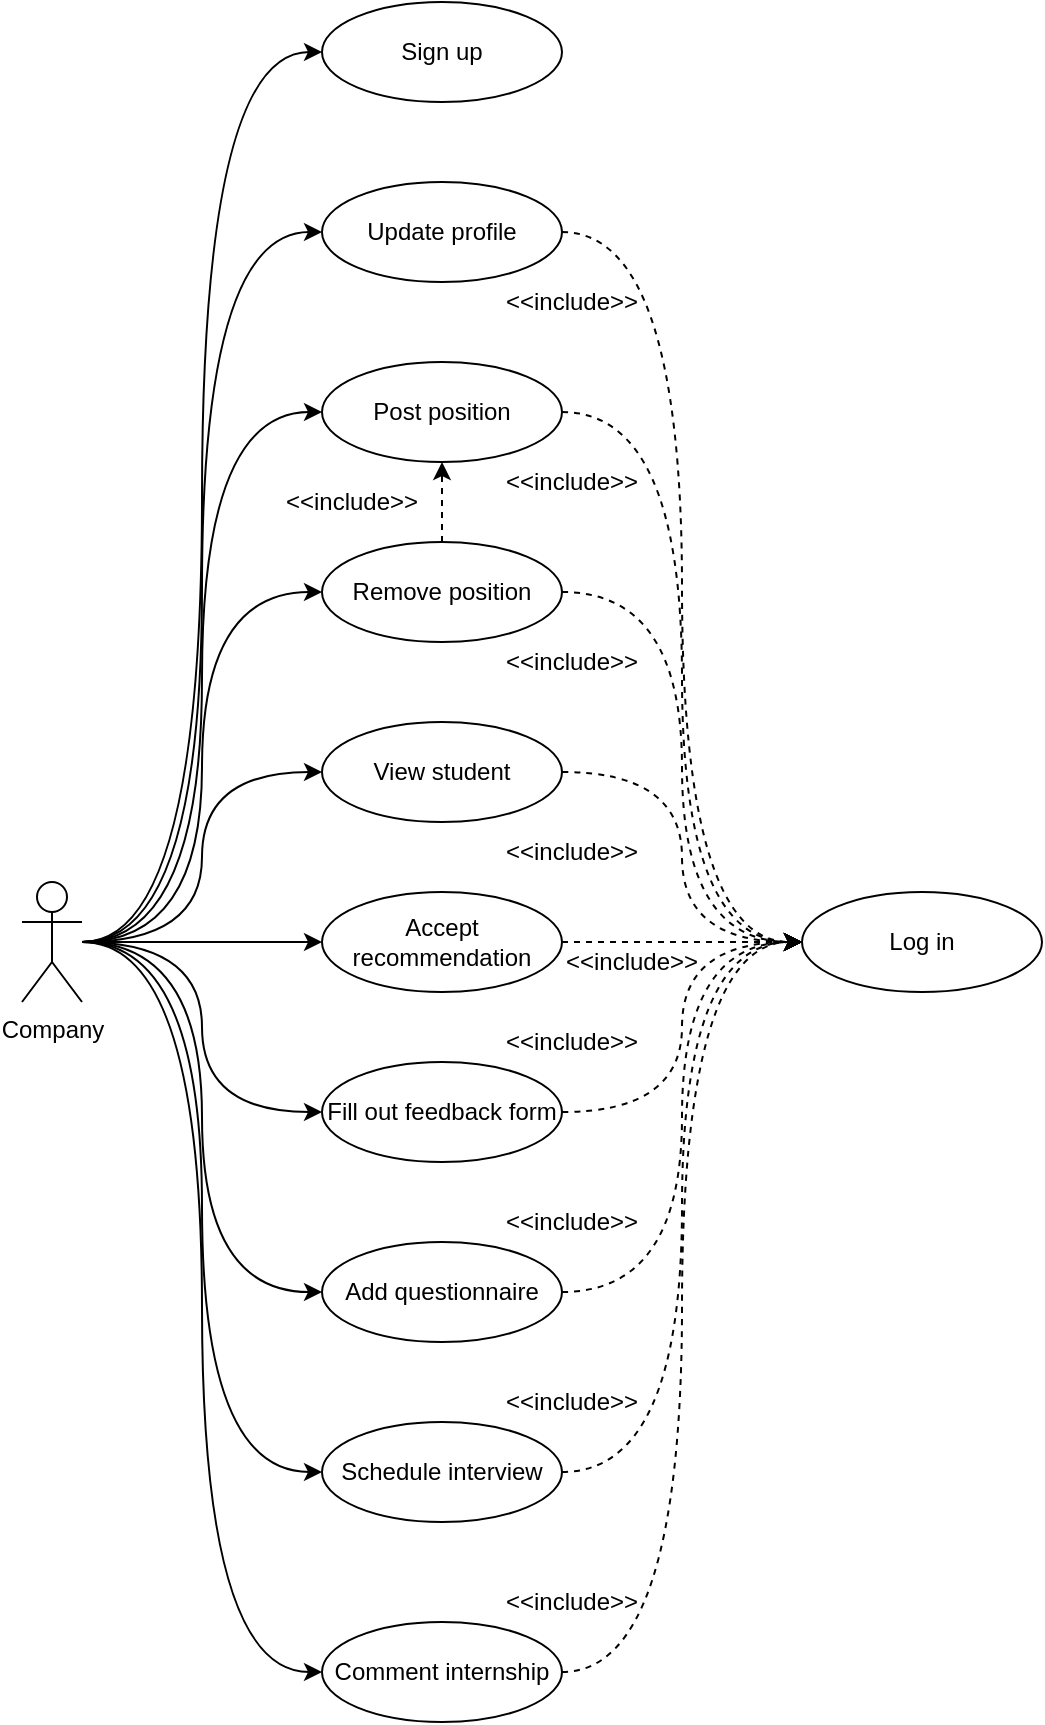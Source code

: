 <mxfile version="26.0.3">
  <diagram name="Pagina-1" id="QyA-JPPDzEuN8d7TUr_x">
    <mxGraphModel grid="1" page="1" gridSize="10" guides="1" tooltips="1" connect="1" arrows="1" fold="1" pageScale="1" pageWidth="827" pageHeight="1169" math="0" shadow="0">
      <root>
        <mxCell id="0" />
        <mxCell id="1" parent="0" />
        <mxCell id="A38CqItTarlfalcf84Hj-1" style="edgeStyle=orthogonalEdgeStyle;rounded=0;orthogonalLoop=1;jettySize=auto;html=1;entryX=0;entryY=0.5;entryDx=0;entryDy=0;curved=1;" edge="1" parent="1" source="A38CqItTarlfalcf84Hj-12" target="A38CqItTarlfalcf84Hj-16">
          <mxGeometry relative="1" as="geometry" />
        </mxCell>
        <mxCell id="A38CqItTarlfalcf84Hj-2" style="edgeStyle=orthogonalEdgeStyle;rounded=0;orthogonalLoop=1;jettySize=auto;html=1;entryX=0;entryY=0.5;entryDx=0;entryDy=0;curved=1;" edge="1" parent="1" source="A38CqItTarlfalcf84Hj-12" target="A38CqItTarlfalcf84Hj-14">
          <mxGeometry relative="1" as="geometry" />
        </mxCell>
        <mxCell id="A38CqItTarlfalcf84Hj-3" style="edgeStyle=orthogonalEdgeStyle;rounded=0;orthogonalLoop=1;jettySize=auto;html=1;entryX=0;entryY=0.5;entryDx=0;entryDy=0;curved=1;" edge="1" parent="1" source="A38CqItTarlfalcf84Hj-12" target="A38CqItTarlfalcf84Hj-20">
          <mxGeometry relative="1" as="geometry" />
        </mxCell>
        <mxCell id="A38CqItTarlfalcf84Hj-4" style="edgeStyle=orthogonalEdgeStyle;rounded=0;orthogonalLoop=1;jettySize=auto;html=1;entryX=0;entryY=0.5;entryDx=0;entryDy=0;curved=1;" edge="1" parent="1" source="A38CqItTarlfalcf84Hj-12" target="A38CqItTarlfalcf84Hj-23">
          <mxGeometry relative="1" as="geometry" />
        </mxCell>
        <mxCell id="A38CqItTarlfalcf84Hj-5" style="edgeStyle=orthogonalEdgeStyle;rounded=0;orthogonalLoop=1;jettySize=auto;html=1;entryX=0;entryY=0.5;entryDx=0;entryDy=0;curved=1;" edge="1" parent="1" source="A38CqItTarlfalcf84Hj-12" target="A38CqItTarlfalcf84Hj-25">
          <mxGeometry relative="1" as="geometry" />
        </mxCell>
        <mxCell id="A38CqItTarlfalcf84Hj-6" style="edgeStyle=orthogonalEdgeStyle;rounded=0;orthogonalLoop=1;jettySize=auto;html=1;entryX=0;entryY=0.5;entryDx=0;entryDy=0;curved=1;" edge="1" parent="1" source="A38CqItTarlfalcf84Hj-12" target="A38CqItTarlfalcf84Hj-27">
          <mxGeometry relative="1" as="geometry" />
        </mxCell>
        <mxCell id="A38CqItTarlfalcf84Hj-7" style="edgeStyle=orthogonalEdgeStyle;rounded=0;orthogonalLoop=1;jettySize=auto;html=1;entryX=0;entryY=0.5;entryDx=0;entryDy=0;curved=1;" edge="1" parent="1" source="A38CqItTarlfalcf84Hj-12" target="A38CqItTarlfalcf84Hj-29">
          <mxGeometry relative="1" as="geometry" />
        </mxCell>
        <mxCell id="A38CqItTarlfalcf84Hj-10" style="edgeStyle=orthogonalEdgeStyle;rounded=0;orthogonalLoop=1;jettySize=auto;html=1;entryX=0;entryY=0.5;entryDx=0;entryDy=0;curved=1;" edge="1" parent="1" source="A38CqItTarlfalcf84Hj-12" target="A38CqItTarlfalcf84Hj-35">
          <mxGeometry relative="1" as="geometry" />
        </mxCell>
        <mxCell id="A38CqItTarlfalcf84Hj-11" style="edgeStyle=orthogonalEdgeStyle;rounded=0;orthogonalLoop=1;jettySize=auto;html=1;entryX=0;entryY=0.5;entryDx=0;entryDy=0;curved=1;" edge="1" parent="1" source="A38CqItTarlfalcf84Hj-12" target="A38CqItTarlfalcf84Hj-37">
          <mxGeometry relative="1" as="geometry">
            <Array as="points">
              <mxPoint x="130" y="510" />
              <mxPoint x="130" y="875" />
            </Array>
          </mxGeometry>
        </mxCell>
        <mxCell id="A38CqItTarlfalcf84Hj-63" style="edgeStyle=orthogonalEdgeStyle;rounded=0;orthogonalLoop=1;jettySize=auto;html=1;entryX=0;entryY=0.5;entryDx=0;entryDy=0;curved=1;" edge="1" parent="1" source="A38CqItTarlfalcf84Hj-12" target="A38CqItTarlfalcf84Hj-56">
          <mxGeometry relative="1" as="geometry" />
        </mxCell>
        <mxCell id="A38CqItTarlfalcf84Hj-12" value="Company" style="shape=umlActor;verticalLabelPosition=bottom;verticalAlign=top;html=1;outlineConnect=0;" vertex="1" parent="1">
          <mxGeometry x="40" y="480" width="30" height="60" as="geometry" />
        </mxCell>
        <mxCell id="A38CqItTarlfalcf84Hj-13" value="Log in" style="ellipse;whiteSpace=wrap;html=1;" vertex="1" parent="1">
          <mxGeometry x="430" y="485" width="120" height="50" as="geometry" />
        </mxCell>
        <mxCell id="A38CqItTarlfalcf84Hj-14" value="Sign up" style="ellipse;whiteSpace=wrap;html=1;" vertex="1" parent="1">
          <mxGeometry x="190" y="40" width="120" height="50" as="geometry" />
        </mxCell>
        <mxCell id="A38CqItTarlfalcf84Hj-15" style="edgeStyle=orthogonalEdgeStyle;rounded=0;orthogonalLoop=1;jettySize=auto;html=1;entryX=0;entryY=0.5;entryDx=0;entryDy=0;curved=1;dashed=1;" edge="1" parent="1" source="A38CqItTarlfalcf84Hj-16" target="A38CqItTarlfalcf84Hj-13">
          <mxGeometry relative="1" as="geometry" />
        </mxCell>
        <mxCell id="A38CqItTarlfalcf84Hj-16" value="Update profile" style="ellipse;whiteSpace=wrap;html=1;" vertex="1" parent="1">
          <mxGeometry x="190" y="130" width="120" height="50" as="geometry" />
        </mxCell>
        <mxCell id="A38CqItTarlfalcf84Hj-17" value="&amp;lt;&amp;lt;include&amp;gt;&amp;gt;" style="text;html=1;align=center;verticalAlign=middle;whiteSpace=wrap;rounded=0;" vertex="1" parent="1">
          <mxGeometry x="290" y="190" width="50" as="geometry" />
        </mxCell>
        <mxCell id="A38CqItTarlfalcf84Hj-18" style="edgeStyle=orthogonalEdgeStyle;rounded=0;orthogonalLoop=1;jettySize=auto;html=1;exitX=0.5;exitY=1;exitDx=0;exitDy=0;" edge="1" parent="1">
          <mxGeometry relative="1" as="geometry">
            <mxPoint x="365" y="460.0" as="sourcePoint" />
            <mxPoint x="365" y="460.0" as="targetPoint" />
          </mxGeometry>
        </mxCell>
        <mxCell id="A38CqItTarlfalcf84Hj-19" style="edgeStyle=orthogonalEdgeStyle;rounded=0;orthogonalLoop=1;jettySize=auto;html=1;entryX=0;entryY=0.5;entryDx=0;entryDy=0;curved=1;dashed=1;" edge="1" parent="1" source="A38CqItTarlfalcf84Hj-20" target="A38CqItTarlfalcf84Hj-13">
          <mxGeometry relative="1" as="geometry" />
        </mxCell>
        <mxCell id="A38CqItTarlfalcf84Hj-20" value="Post position" style="ellipse;whiteSpace=wrap;html=1;" vertex="1" parent="1">
          <mxGeometry x="190" y="220" width="120" height="50" as="geometry" />
        </mxCell>
        <mxCell id="A38CqItTarlfalcf84Hj-55" style="edgeStyle=orthogonalEdgeStyle;rounded=0;orthogonalLoop=1;jettySize=auto;html=1;entryX=0.5;entryY=1;entryDx=0;entryDy=0;dashed=1;" edge="1" parent="1" source="A38CqItTarlfalcf84Hj-23" target="A38CqItTarlfalcf84Hj-20">
          <mxGeometry relative="1" as="geometry" />
        </mxCell>
        <mxCell id="UO5a8prZZF9fTJgL_ai3-4" style="edgeStyle=orthogonalEdgeStyle;rounded=0;orthogonalLoop=1;jettySize=auto;html=1;curved=1;dashed=1;" edge="1" parent="1" source="A38CqItTarlfalcf84Hj-23">
          <mxGeometry relative="1" as="geometry">
            <mxPoint x="430" y="510" as="targetPoint" />
            <Array as="points">
              <mxPoint x="370" y="335" />
              <mxPoint x="370" y="510" />
            </Array>
          </mxGeometry>
        </mxCell>
        <mxCell id="A38CqItTarlfalcf84Hj-23" value="Remove position" style="ellipse;whiteSpace=wrap;html=1;" vertex="1" parent="1">
          <mxGeometry x="190" y="310" width="120" height="50" as="geometry" />
        </mxCell>
        <mxCell id="A38CqItTarlfalcf84Hj-24" style="edgeStyle=orthogonalEdgeStyle;rounded=0;orthogonalLoop=1;jettySize=auto;html=1;entryX=0;entryY=0.5;entryDx=0;entryDy=0;dashed=1;curved=1;" edge="1" parent="1" source="A38CqItTarlfalcf84Hj-25" target="A38CqItTarlfalcf84Hj-13">
          <mxGeometry relative="1" as="geometry" />
        </mxCell>
        <mxCell id="A38CqItTarlfalcf84Hj-25" value="View student" style="ellipse;whiteSpace=wrap;html=1;" vertex="1" parent="1">
          <mxGeometry x="190" y="400" width="120" height="50" as="geometry" />
        </mxCell>
        <mxCell id="A38CqItTarlfalcf84Hj-26" style="rounded=0;orthogonalLoop=1;jettySize=auto;html=1;entryX=0;entryY=0.5;entryDx=0;entryDy=0;dashed=1;" edge="1" parent="1" source="A38CqItTarlfalcf84Hj-27" target="A38CqItTarlfalcf84Hj-13">
          <mxGeometry relative="1" as="geometry" />
        </mxCell>
        <mxCell id="A38CqItTarlfalcf84Hj-27" value="Accept recommendation" style="ellipse;whiteSpace=wrap;html=1;" vertex="1" parent="1">
          <mxGeometry x="190" y="485" width="120" height="50" as="geometry" />
        </mxCell>
        <mxCell id="A38CqItTarlfalcf84Hj-57" style="edgeStyle=orthogonalEdgeStyle;rounded=0;orthogonalLoop=1;jettySize=auto;html=1;entryX=0;entryY=0.5;entryDx=0;entryDy=0;curved=1;dashed=1;" edge="1" parent="1" source="A38CqItTarlfalcf84Hj-29" target="A38CqItTarlfalcf84Hj-13">
          <mxGeometry relative="1" as="geometry" />
        </mxCell>
        <mxCell id="A38CqItTarlfalcf84Hj-29" value="Fill out feedback form" style="ellipse;whiteSpace=wrap;html=1;" vertex="1" parent="1">
          <mxGeometry x="190" y="570" width="120" height="50" as="geometry" />
        </mxCell>
        <mxCell id="A38CqItTarlfalcf84Hj-34" style="edgeStyle=orthogonalEdgeStyle;rounded=0;orthogonalLoop=1;jettySize=auto;html=1;entryX=0;entryY=0.5;entryDx=0;entryDy=0;dashed=1;curved=1;" edge="1" parent="1" source="A38CqItTarlfalcf84Hj-35" target="A38CqItTarlfalcf84Hj-13">
          <mxGeometry relative="1" as="geometry" />
        </mxCell>
        <mxCell id="A38CqItTarlfalcf84Hj-35" value="Add questionnaire" style="ellipse;whiteSpace=wrap;html=1;" vertex="1" parent="1">
          <mxGeometry x="190" y="660" width="120" height="50" as="geometry" />
        </mxCell>
        <mxCell id="A38CqItTarlfalcf84Hj-59" style="edgeStyle=orthogonalEdgeStyle;rounded=0;orthogonalLoop=1;jettySize=auto;html=1;entryX=0;entryY=0.5;entryDx=0;entryDy=0;curved=1;dashed=1;" edge="1" parent="1" source="A38CqItTarlfalcf84Hj-37" target="A38CqItTarlfalcf84Hj-13">
          <mxGeometry relative="1" as="geometry" />
        </mxCell>
        <mxCell id="A38CqItTarlfalcf84Hj-37" value="Comment internship" style="ellipse;whiteSpace=wrap;html=1;" vertex="1" parent="1">
          <mxGeometry x="190" y="850" width="120" height="50" as="geometry" />
        </mxCell>
        <mxCell id="A38CqItTarlfalcf84Hj-40" value="&amp;lt;&amp;lt;include&amp;gt;&amp;gt;" style="text;html=1;align=center;verticalAlign=middle;whiteSpace=wrap;rounded=0;" vertex="1" parent="1">
          <mxGeometry x="290" y="740" width="50" as="geometry" />
        </mxCell>
        <mxCell id="A38CqItTarlfalcf84Hj-41" value="&amp;lt;&amp;lt;include&amp;gt;&amp;gt;" style="text;html=1;align=center;verticalAlign=middle;whiteSpace=wrap;rounded=0;" vertex="1" parent="1">
          <mxGeometry x="290" y="460" width="50" height="10" as="geometry" />
        </mxCell>
        <mxCell id="A38CqItTarlfalcf84Hj-43" value="&amp;lt;&amp;lt;include&amp;gt;&amp;gt;" style="text;html=1;align=center;verticalAlign=middle;whiteSpace=wrap;rounded=0;" vertex="1" parent="1">
          <mxGeometry x="290" y="280" width="50" as="geometry" />
        </mxCell>
        <mxCell id="A38CqItTarlfalcf84Hj-46" value="&amp;lt;&amp;lt;include&amp;gt;&amp;gt;" style="text;html=1;align=center;verticalAlign=middle;whiteSpace=wrap;rounded=0;" vertex="1" parent="1">
          <mxGeometry x="290" y="650" width="50" as="geometry" />
        </mxCell>
        <mxCell id="A38CqItTarlfalcf84Hj-47" value="&amp;lt;&amp;lt;include&amp;gt;&amp;gt;" style="text;html=1;align=center;verticalAlign=middle;whiteSpace=wrap;rounded=0;" vertex="1" parent="1">
          <mxGeometry x="320" y="520" width="50" as="geometry" />
        </mxCell>
        <mxCell id="A38CqItTarlfalcf84Hj-48" style="edgeStyle=orthogonalEdgeStyle;rounded=0;orthogonalLoop=1;jettySize=auto;html=1;exitX=0;exitY=0;exitDx=0;exitDy=0;" edge="1" parent="1" source="A38CqItTarlfalcf84Hj-46" target="A38CqItTarlfalcf84Hj-46">
          <mxGeometry relative="1" as="geometry" />
        </mxCell>
        <mxCell id="A38CqItTarlfalcf84Hj-53" value="&amp;lt;&amp;lt;include&amp;gt;&amp;gt;" style="text;html=1;align=center;verticalAlign=middle;whiteSpace=wrap;rounded=0;" vertex="1" parent="1">
          <mxGeometry x="180" y="290" width="50" as="geometry" />
        </mxCell>
        <mxCell id="A38CqItTarlfalcf84Hj-58" style="edgeStyle=orthogonalEdgeStyle;rounded=0;orthogonalLoop=1;jettySize=auto;html=1;entryX=0;entryY=0.5;entryDx=0;entryDy=0;curved=1;dashed=1;" edge="1" parent="1" source="A38CqItTarlfalcf84Hj-56" target="A38CqItTarlfalcf84Hj-13">
          <mxGeometry relative="1" as="geometry" />
        </mxCell>
        <mxCell id="A38CqItTarlfalcf84Hj-56" value="Schedule interview" style="ellipse;whiteSpace=wrap;html=1;" vertex="1" parent="1">
          <mxGeometry x="190" y="750" width="120" height="50" as="geometry" />
        </mxCell>
        <mxCell id="A38CqItTarlfalcf84Hj-60" value="&amp;lt;&amp;lt;include&amp;gt;&amp;gt;" style="text;html=1;align=center;verticalAlign=middle;whiteSpace=wrap;rounded=0;" vertex="1" parent="1">
          <mxGeometry x="290" y="560" width="50" as="geometry" />
        </mxCell>
        <mxCell id="A38CqItTarlfalcf84Hj-61" value="&amp;lt;&amp;lt;include&amp;gt;&amp;gt;" style="text;html=1;align=center;verticalAlign=middle;whiteSpace=wrap;rounded=0;" vertex="1" parent="1">
          <mxGeometry x="290" y="840" width="50" as="geometry" />
        </mxCell>
        <mxCell id="fy34BA93jOEx9ga5HsJL-1" value="&amp;lt;&amp;lt;include&amp;gt;&amp;gt;" style="text;html=1;align=center;verticalAlign=middle;whiteSpace=wrap;rounded=0;" vertex="1" parent="1">
          <mxGeometry x="290" y="370" width="50" as="geometry" />
        </mxCell>
      </root>
    </mxGraphModel>
  </diagram>
</mxfile>
